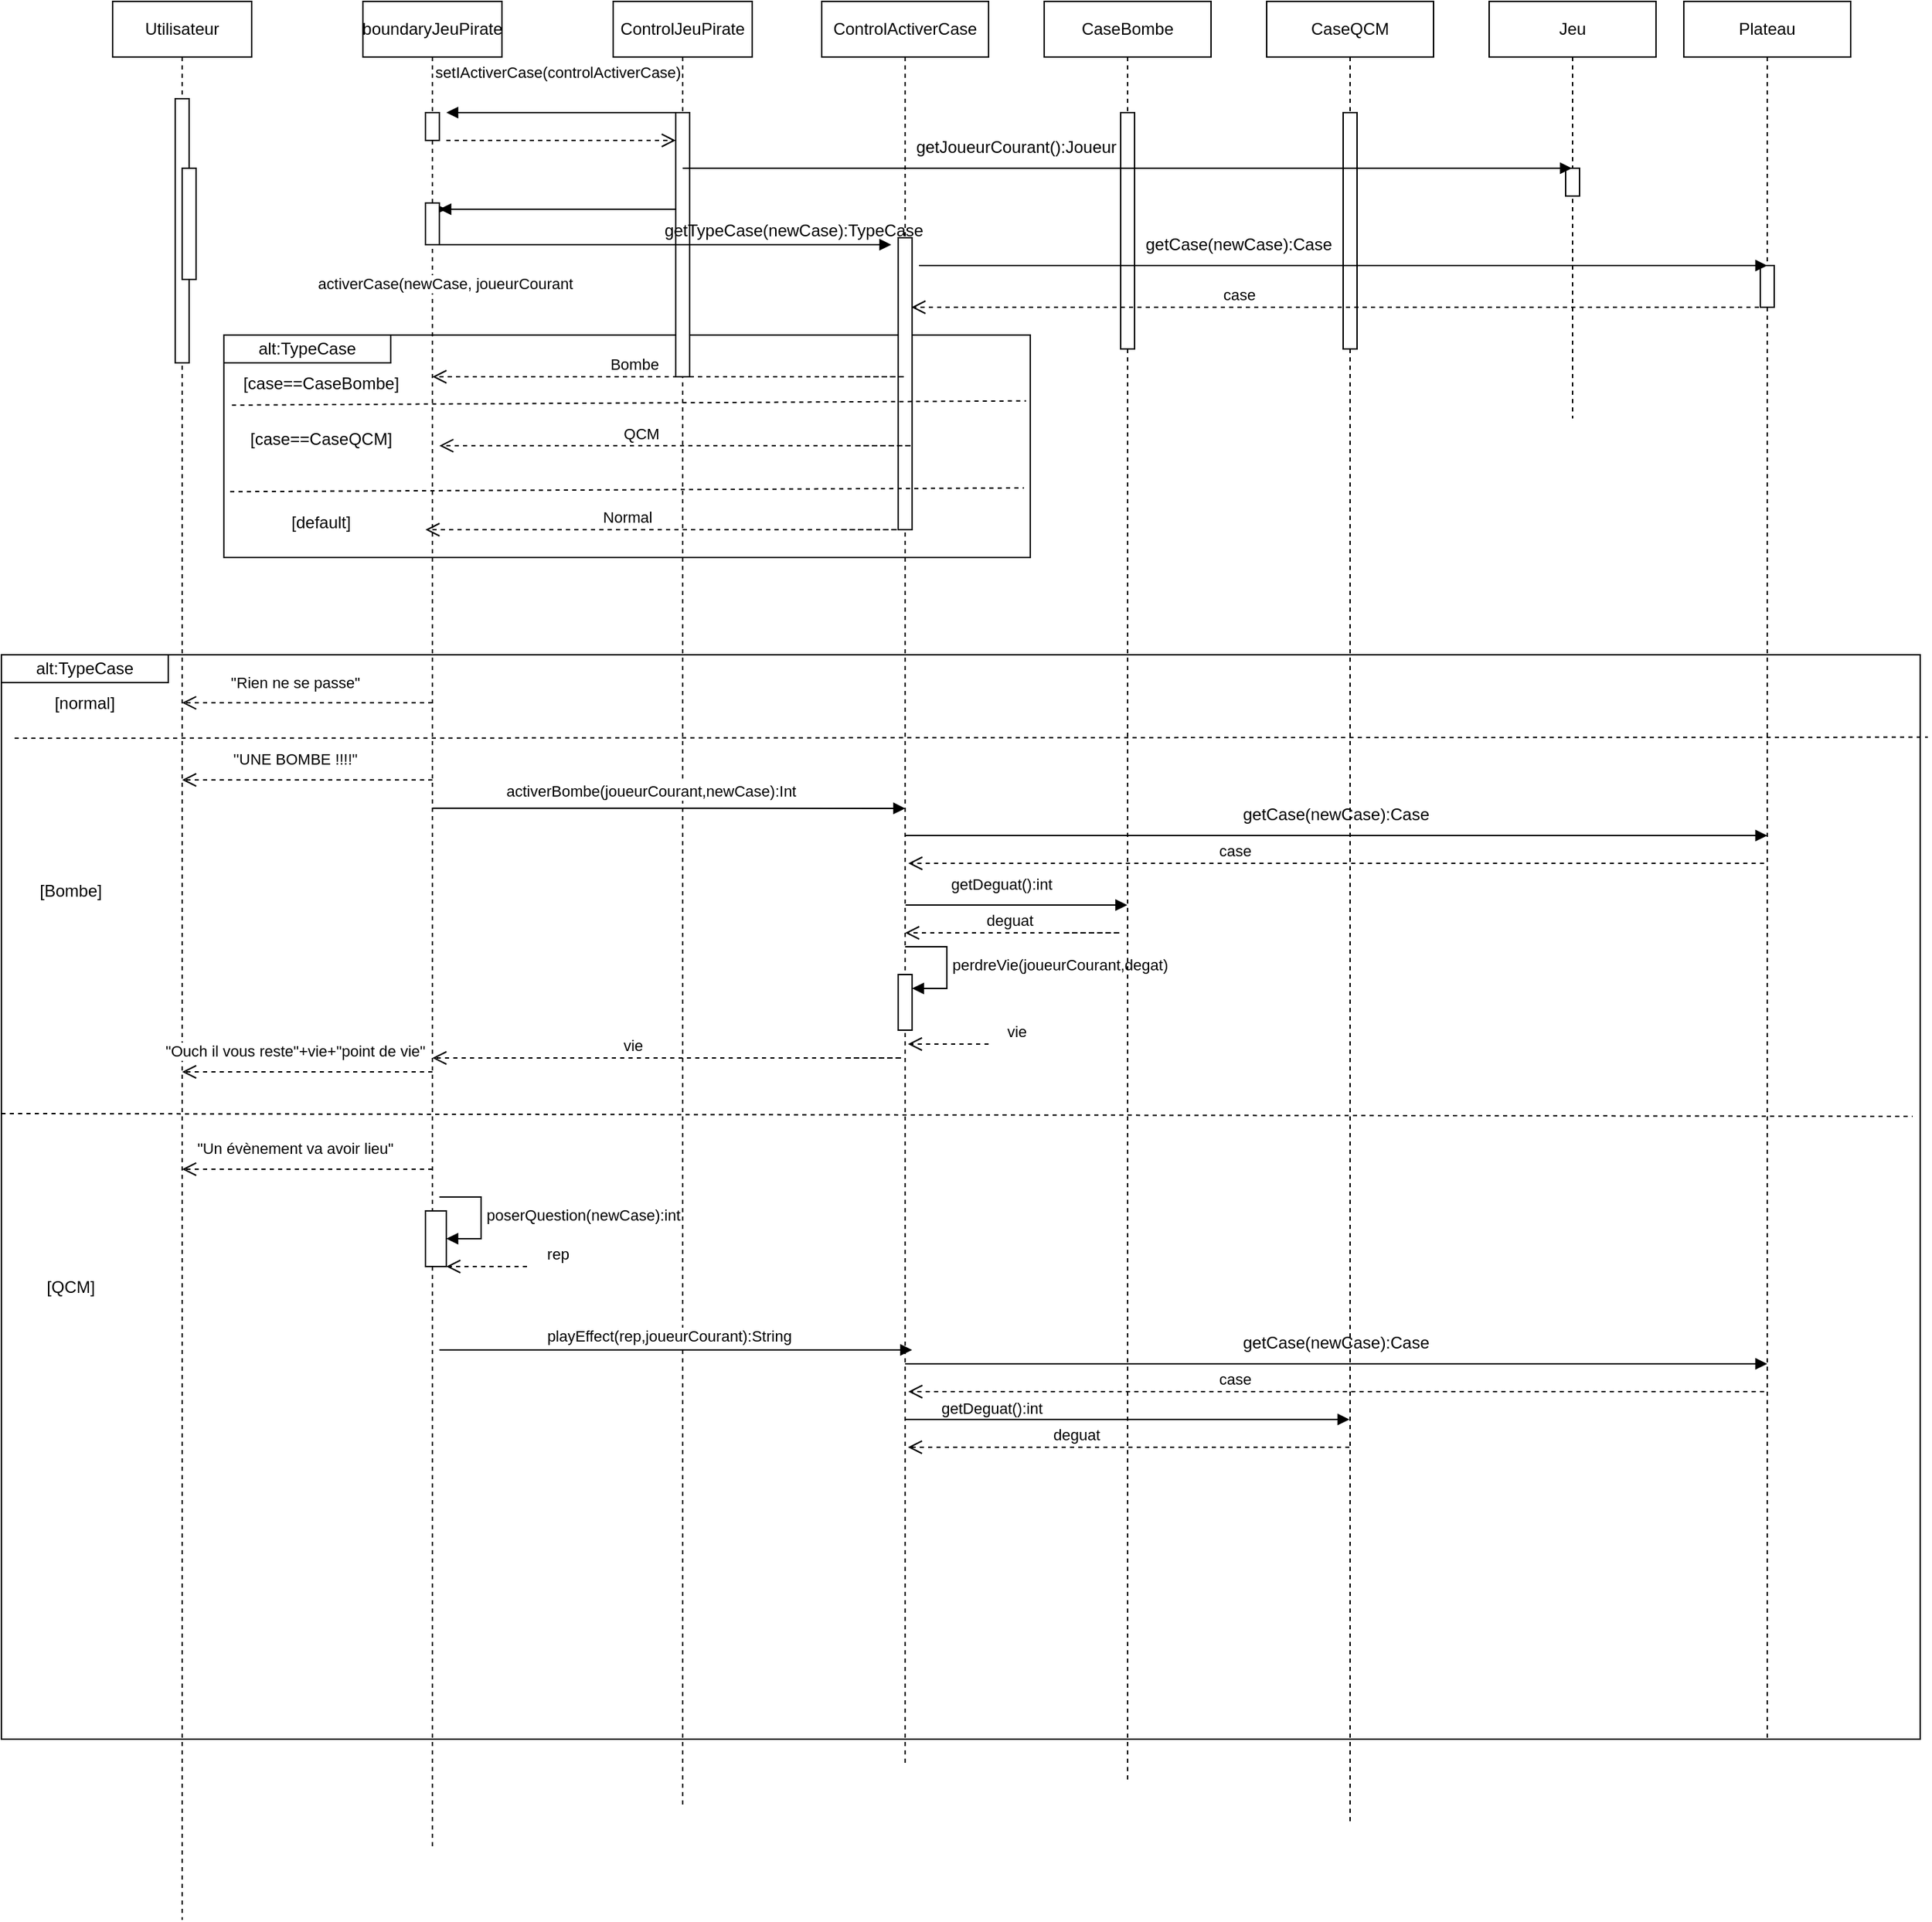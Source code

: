 <mxfile version="24.4.0" type="github">
  <diagram name="Page-1" id="2YBvvXClWsGukQMizWep">
    <mxGraphModel dx="2415" dy="1029" grid="1" gridSize="10" guides="1" tooltips="1" connect="1" arrows="1" fold="1" page="1" pageScale="1" pageWidth="850" pageHeight="1100" math="0" shadow="0">
      <root>
        <mxCell id="0" />
        <mxCell id="1" parent="0" />
        <mxCell id="gIplPo-mKjMu9mAkrgua-36" value="" style="verticalLabelPosition=bottom;verticalAlign=top;html=1;shape=mxgraph.basic.rect;fillColor2=none;strokeWidth=1;size=20;indent=5;fillColor=none;" vertex="1" parent="1">
          <mxGeometry x="-40" y="510" width="1380" height="780" as="geometry" />
        </mxCell>
        <mxCell id="gIplPo-mKjMu9mAkrgua-24" value="" style="verticalLabelPosition=bottom;verticalAlign=top;html=1;shape=mxgraph.basic.rect;fillColor2=none;strokeWidth=1;size=20;indent=5;fillColor=none;" vertex="1" parent="1">
          <mxGeometry x="120" y="280" width="580" height="160" as="geometry" />
        </mxCell>
        <mxCell id="aM9ryv3xv72pqoxQDRHE-1" value="Utilisateur" style="shape=umlLifeline;perimeter=lifelinePerimeter;whiteSpace=wrap;html=1;container=0;dropTarget=0;collapsible=0;recursiveResize=0;outlineConnect=0;portConstraint=eastwest;newEdgeStyle={&quot;edgeStyle&quot;:&quot;elbowEdgeStyle&quot;,&quot;elbow&quot;:&quot;vertical&quot;,&quot;curved&quot;:0,&quot;rounded&quot;:0};" parent="1" vertex="1">
          <mxGeometry x="40" y="40" width="100" height="1380" as="geometry" />
        </mxCell>
        <mxCell id="aM9ryv3xv72pqoxQDRHE-2" value="" style="html=1;points=[];perimeter=orthogonalPerimeter;outlineConnect=0;targetShapes=umlLifeline;portConstraint=eastwest;newEdgeStyle={&quot;edgeStyle&quot;:&quot;elbowEdgeStyle&quot;,&quot;elbow&quot;:&quot;vertical&quot;,&quot;curved&quot;:0,&quot;rounded&quot;:0};" parent="aM9ryv3xv72pqoxQDRHE-1" vertex="1">
          <mxGeometry x="45" y="70" width="10" height="190" as="geometry" />
        </mxCell>
        <mxCell id="aM9ryv3xv72pqoxQDRHE-4" value="" style="html=1;points=[];perimeter=orthogonalPerimeter;outlineConnect=0;targetShapes=umlLifeline;portConstraint=eastwest;newEdgeStyle={&quot;edgeStyle&quot;:&quot;elbowEdgeStyle&quot;,&quot;elbow&quot;:&quot;vertical&quot;,&quot;curved&quot;:0,&quot;rounded&quot;:0};" parent="aM9ryv3xv72pqoxQDRHE-1" vertex="1">
          <mxGeometry x="50" y="120" width="10" height="80" as="geometry" />
        </mxCell>
        <mxCell id="aM9ryv3xv72pqoxQDRHE-5" value="boundaryJeuPirate" style="shape=umlLifeline;perimeter=lifelinePerimeter;whiteSpace=wrap;html=1;container=0;dropTarget=0;collapsible=0;recursiveResize=0;outlineConnect=0;portConstraint=eastwest;newEdgeStyle={&quot;edgeStyle&quot;:&quot;elbowEdgeStyle&quot;,&quot;elbow&quot;:&quot;vertical&quot;,&quot;curved&quot;:0,&quot;rounded&quot;:0};" parent="1" vertex="1">
          <mxGeometry x="220" y="40" width="100" height="1330" as="geometry" />
        </mxCell>
        <mxCell id="aM9ryv3xv72pqoxQDRHE-6" value="" style="html=1;points=[];perimeter=orthogonalPerimeter;outlineConnect=0;targetShapes=umlLifeline;portConstraint=eastwest;newEdgeStyle={&quot;edgeStyle&quot;:&quot;elbowEdgeStyle&quot;,&quot;elbow&quot;:&quot;vertical&quot;,&quot;curved&quot;:0,&quot;rounded&quot;:0};" parent="aM9ryv3xv72pqoxQDRHE-5" vertex="1">
          <mxGeometry x="45" y="80" width="10" height="20" as="geometry" />
        </mxCell>
        <mxCell id="gIplPo-mKjMu9mAkrgua-78" value="" style="html=1;points=[[0,0,0,0,5],[0,1,0,0,-5],[1,0,0,0,5],[1,1,0,0,-5]];perimeter=orthogonalPerimeter;outlineConnect=0;targetShapes=umlLifeline;portConstraint=eastwest;newEdgeStyle={&quot;curved&quot;:0,&quot;rounded&quot;:0};" vertex="1" parent="aM9ryv3xv72pqoxQDRHE-5">
          <mxGeometry x="45" y="870" width="15" height="40" as="geometry" />
        </mxCell>
        <mxCell id="aM9ryv3xv72pqoxQDRHE-9" value="setIActiverCase(controlActiverCase)" style="html=1;verticalAlign=bottom;endArrow=block;edgeStyle=elbowEdgeStyle;elbow=vertical;curved=0;rounded=0;" parent="1" edge="1">
          <mxGeometry x="0.03" y="-20" relative="1" as="geometry">
            <mxPoint x="445" y="120" as="sourcePoint" />
            <Array as="points">
              <mxPoint x="370" y="120" />
            </Array>
            <mxPoint x="280" y="120" as="targetPoint" />
            <mxPoint as="offset" />
          </mxGeometry>
        </mxCell>
        <mxCell id="aM9ryv3xv72pqoxQDRHE-10" value="" style="html=1;verticalAlign=bottom;endArrow=open;dashed=1;endSize=8;edgeStyle=elbowEdgeStyle;elbow=vertical;curved=0;rounded=0;" parent="1" edge="1">
          <mxGeometry relative="1" as="geometry">
            <mxPoint x="445" y="140" as="targetPoint" />
            <Array as="points">
              <mxPoint x="360" y="140" />
            </Array>
            <mxPoint x="280" y="140" as="sourcePoint" />
          </mxGeometry>
        </mxCell>
        <mxCell id="gIplPo-mKjMu9mAkrgua-1" value="ControlJeuPirate" style="shape=umlLifeline;perimeter=lifelinePerimeter;whiteSpace=wrap;html=1;container=0;dropTarget=0;collapsible=0;recursiveResize=0;outlineConnect=0;portConstraint=eastwest;newEdgeStyle={&quot;edgeStyle&quot;:&quot;elbowEdgeStyle&quot;,&quot;elbow&quot;:&quot;vertical&quot;,&quot;curved&quot;:0,&quot;rounded&quot;:0};" vertex="1" parent="1">
          <mxGeometry x="400" y="40" width="100" height="1300" as="geometry" />
        </mxCell>
        <mxCell id="gIplPo-mKjMu9mAkrgua-2" value="" style="html=1;points=[];perimeter=orthogonalPerimeter;outlineConnect=0;targetShapes=umlLifeline;portConstraint=eastwest;newEdgeStyle={&quot;edgeStyle&quot;:&quot;elbowEdgeStyle&quot;,&quot;elbow&quot;:&quot;vertical&quot;,&quot;curved&quot;:0,&quot;rounded&quot;:0};" vertex="1" parent="gIplPo-mKjMu9mAkrgua-1">
          <mxGeometry x="45" y="80" width="10" height="190" as="geometry" />
        </mxCell>
        <mxCell id="gIplPo-mKjMu9mAkrgua-3" value="ControlActiverCase" style="shape=umlLifeline;perimeter=lifelinePerimeter;whiteSpace=wrap;html=1;container=0;dropTarget=0;collapsible=0;recursiveResize=0;outlineConnect=0;portConstraint=eastwest;newEdgeStyle={&quot;edgeStyle&quot;:&quot;elbowEdgeStyle&quot;,&quot;elbow&quot;:&quot;vertical&quot;,&quot;curved&quot;:0,&quot;rounded&quot;:0};" vertex="1" parent="1">
          <mxGeometry x="550" y="40" width="120" height="1270" as="geometry" />
        </mxCell>
        <mxCell id="gIplPo-mKjMu9mAkrgua-4" value="" style="html=1;points=[];perimeter=orthogonalPerimeter;outlineConnect=0;targetShapes=umlLifeline;portConstraint=eastwest;newEdgeStyle={&quot;edgeStyle&quot;:&quot;elbowEdgeStyle&quot;,&quot;elbow&quot;:&quot;vertical&quot;,&quot;curved&quot;:0,&quot;rounded&quot;:0};" vertex="1" parent="gIplPo-mKjMu9mAkrgua-3">
          <mxGeometry x="55" y="170" width="10" height="210" as="geometry" />
        </mxCell>
        <mxCell id="gIplPo-mKjMu9mAkrgua-62" value="" style="html=1;points=[[0,0,0,0,5],[0,1,0,0,-5],[1,0,0,0,5],[1,1,0,0,-5]];perimeter=orthogonalPerimeter;outlineConnect=0;targetShapes=umlLifeline;portConstraint=eastwest;newEdgeStyle={&quot;curved&quot;:0,&quot;rounded&quot;:0};" vertex="1" parent="gIplPo-mKjMu9mAkrgua-3">
          <mxGeometry x="55" y="700" width="10" height="40" as="geometry" />
        </mxCell>
        <mxCell id="gIplPo-mKjMu9mAkrgua-63" value="perdreVie(joueurCourant,degat)" style="html=1;align=left;spacingLeft=2;endArrow=block;rounded=0;edgeStyle=orthogonalEdgeStyle;curved=0;rounded=0;" edge="1" target="gIplPo-mKjMu9mAkrgua-62" parent="gIplPo-mKjMu9mAkrgua-3">
          <mxGeometry relative="1" as="geometry">
            <mxPoint x="60" y="680" as="sourcePoint" />
            <Array as="points">
              <mxPoint x="90" y="710" />
            </Array>
          </mxGeometry>
        </mxCell>
        <mxCell id="gIplPo-mKjMu9mAkrgua-5" value="CaseBombe" style="shape=umlLifeline;perimeter=lifelinePerimeter;whiteSpace=wrap;html=1;container=0;dropTarget=0;collapsible=0;recursiveResize=0;outlineConnect=0;portConstraint=eastwest;newEdgeStyle={&quot;edgeStyle&quot;:&quot;elbowEdgeStyle&quot;,&quot;elbow&quot;:&quot;vertical&quot;,&quot;curved&quot;:0,&quot;rounded&quot;:0};" vertex="1" parent="1">
          <mxGeometry x="710" y="40" width="120" height="1280" as="geometry" />
        </mxCell>
        <mxCell id="gIplPo-mKjMu9mAkrgua-6" value="" style="html=1;points=[];perimeter=orthogonalPerimeter;outlineConnect=0;targetShapes=umlLifeline;portConstraint=eastwest;newEdgeStyle={&quot;edgeStyle&quot;:&quot;elbowEdgeStyle&quot;,&quot;elbow&quot;:&quot;vertical&quot;,&quot;curved&quot;:0,&quot;rounded&quot;:0};" vertex="1" parent="gIplPo-mKjMu9mAkrgua-5">
          <mxGeometry x="55" y="80" width="10" height="170" as="geometry" />
        </mxCell>
        <mxCell id="gIplPo-mKjMu9mAkrgua-7" value="CaseQCM" style="shape=umlLifeline;perimeter=lifelinePerimeter;whiteSpace=wrap;html=1;container=0;dropTarget=0;collapsible=0;recursiveResize=0;outlineConnect=0;portConstraint=eastwest;newEdgeStyle={&quot;edgeStyle&quot;:&quot;elbowEdgeStyle&quot;,&quot;elbow&quot;:&quot;vertical&quot;,&quot;curved&quot;:0,&quot;rounded&quot;:0};" vertex="1" parent="1">
          <mxGeometry x="870" y="40" width="120" height="1310" as="geometry" />
        </mxCell>
        <mxCell id="gIplPo-mKjMu9mAkrgua-8" value="" style="html=1;points=[];perimeter=orthogonalPerimeter;outlineConnect=0;targetShapes=umlLifeline;portConstraint=eastwest;newEdgeStyle={&quot;edgeStyle&quot;:&quot;elbowEdgeStyle&quot;,&quot;elbow&quot;:&quot;vertical&quot;,&quot;curved&quot;:0,&quot;rounded&quot;:0};" vertex="1" parent="gIplPo-mKjMu9mAkrgua-7">
          <mxGeometry x="55" y="80" width="10" height="170" as="geometry" />
        </mxCell>
        <mxCell id="gIplPo-mKjMu9mAkrgua-9" value="Jeu" style="shape=umlLifeline;perimeter=lifelinePerimeter;whiteSpace=wrap;html=1;container=0;dropTarget=0;collapsible=0;recursiveResize=0;outlineConnect=0;portConstraint=eastwest;newEdgeStyle={&quot;edgeStyle&quot;:&quot;elbowEdgeStyle&quot;,&quot;elbow&quot;:&quot;vertical&quot;,&quot;curved&quot;:0,&quot;rounded&quot;:0};" vertex="1" parent="1">
          <mxGeometry x="1030" y="40" width="120" height="300" as="geometry" />
        </mxCell>
        <mxCell id="gIplPo-mKjMu9mAkrgua-10" value="" style="html=1;points=[];perimeter=orthogonalPerimeter;outlineConnect=0;targetShapes=umlLifeline;portConstraint=eastwest;newEdgeStyle={&quot;edgeStyle&quot;:&quot;elbowEdgeStyle&quot;,&quot;elbow&quot;:&quot;vertical&quot;,&quot;curved&quot;:0,&quot;rounded&quot;:0};" vertex="1" parent="gIplPo-mKjMu9mAkrgua-9">
          <mxGeometry x="55" y="120" width="10" height="20" as="geometry" />
        </mxCell>
        <mxCell id="aM9ryv3xv72pqoxQDRHE-7" value="" style="html=1;verticalAlign=bottom;endArrow=block;edgeStyle=elbowEdgeStyle;elbow=vertical;curved=0;rounded=0;" parent="1" target="gIplPo-mKjMu9mAkrgua-9" edge="1">
          <mxGeometry x="0.001" relative="1" as="geometry">
            <mxPoint x="450" y="160" as="sourcePoint" />
            <Array as="points">
              <mxPoint x="535" y="160" />
            </Array>
            <mxPoint x="620" y="160" as="targetPoint" />
            <mxPoint as="offset" />
          </mxGeometry>
        </mxCell>
        <mxCell id="gIplPo-mKjMu9mAkrgua-11" value="getJoueurCourant():Joueur" style="text;strokeColor=none;align=center;fillColor=none;html=1;verticalAlign=middle;whiteSpace=wrap;rounded=0;" vertex="1" parent="1">
          <mxGeometry x="660" y="130" width="60" height="30" as="geometry" />
        </mxCell>
        <mxCell id="gIplPo-mKjMu9mAkrgua-12" value="activerCase(newCase, joueurCourant" style="html=1;verticalAlign=bottom;endArrow=block;edgeStyle=elbowEdgeStyle;elbow=vertical;curved=0;rounded=0;" edge="1" parent="1" source="gIplPo-mKjMu9mAkrgua-13">
          <mxGeometry x="1" y="-71" relative="1" as="geometry">
            <mxPoint x="445" y="189.5" as="sourcePoint" />
            <Array as="points" />
            <mxPoint x="280" y="189.5" as="targetPoint" />
            <mxPoint x="-1" y="-9" as="offset" />
          </mxGeometry>
        </mxCell>
        <mxCell id="gIplPo-mKjMu9mAkrgua-14" value="" style="html=1;verticalAlign=bottom;endArrow=block;edgeStyle=elbowEdgeStyle;elbow=vertical;curved=0;rounded=0;" edge="1" parent="1" target="gIplPo-mKjMu9mAkrgua-13">
          <mxGeometry x="-0.091" y="-9" relative="1" as="geometry">
            <mxPoint x="445" y="189.5" as="sourcePoint" />
            <Array as="points">
              <mxPoint x="370" y="189.5" />
            </Array>
            <mxPoint x="280" y="189.5" as="targetPoint" />
            <mxPoint as="offset" />
          </mxGeometry>
        </mxCell>
        <mxCell id="gIplPo-mKjMu9mAkrgua-13" value="" style="html=1;points=[];perimeter=orthogonalPerimeter;outlineConnect=0;targetShapes=umlLifeline;portConstraint=eastwest;newEdgeStyle={&quot;edgeStyle&quot;:&quot;elbowEdgeStyle&quot;,&quot;elbow&quot;:&quot;vertical&quot;,&quot;curved&quot;:0,&quot;rounded&quot;:0};" vertex="1" parent="1">
          <mxGeometry x="265" y="185" width="10" height="30" as="geometry" />
        </mxCell>
        <mxCell id="gIplPo-mKjMu9mAkrgua-15" value="" style="html=1;verticalAlign=bottom;endArrow=block;edgeStyle=elbowEdgeStyle;elbow=vertical;curved=0;rounded=0;" edge="1" parent="1">
          <mxGeometry x="0.001" relative="1" as="geometry">
            <mxPoint x="275" y="215" as="sourcePoint" />
            <Array as="points">
              <mxPoint x="360" y="215" />
            </Array>
            <mxPoint x="600" y="215.5" as="targetPoint" />
            <mxPoint as="offset" />
          </mxGeometry>
        </mxCell>
        <mxCell id="gIplPo-mKjMu9mAkrgua-16" value="getTypeCase(newCase):TypeCase" style="text;strokeColor=none;align=center;fillColor=none;html=1;verticalAlign=middle;whiteSpace=wrap;rounded=0;" vertex="1" parent="1">
          <mxGeometry x="500" y="190" width="60" height="30" as="geometry" />
        </mxCell>
        <mxCell id="gIplPo-mKjMu9mAkrgua-18" value="Plateau" style="shape=umlLifeline;perimeter=lifelinePerimeter;whiteSpace=wrap;html=1;container=0;dropTarget=0;collapsible=0;recursiveResize=0;outlineConnect=0;portConstraint=eastwest;newEdgeStyle={&quot;edgeStyle&quot;:&quot;elbowEdgeStyle&quot;,&quot;elbow&quot;:&quot;vertical&quot;,&quot;curved&quot;:0,&quot;rounded&quot;:0};" vertex="1" parent="1">
          <mxGeometry x="1170" y="40" width="120" height="1250" as="geometry" />
        </mxCell>
        <mxCell id="gIplPo-mKjMu9mAkrgua-19" value="" style="html=1;points=[];perimeter=orthogonalPerimeter;outlineConnect=0;targetShapes=umlLifeline;portConstraint=eastwest;newEdgeStyle={&quot;edgeStyle&quot;:&quot;elbowEdgeStyle&quot;,&quot;elbow&quot;:&quot;vertical&quot;,&quot;curved&quot;:0,&quot;rounded&quot;:0};" vertex="1" parent="gIplPo-mKjMu9mAkrgua-18">
          <mxGeometry x="55" y="190" width="10" height="30" as="geometry" />
        </mxCell>
        <mxCell id="gIplPo-mKjMu9mAkrgua-20" value="" style="html=1;verticalAlign=bottom;endArrow=block;edgeStyle=elbowEdgeStyle;elbow=vertical;curved=0;rounded=0;" edge="1" parent="1">
          <mxGeometry x="0.001" relative="1" as="geometry">
            <mxPoint x="620" y="230" as="sourcePoint" />
            <Array as="points">
              <mxPoint x="705" y="230" />
            </Array>
            <mxPoint x="1230" y="230" as="targetPoint" />
            <mxPoint as="offset" />
          </mxGeometry>
        </mxCell>
        <mxCell id="gIplPo-mKjMu9mAkrgua-21" value="getCase(newCase):Case" style="text;strokeColor=none;align=center;fillColor=none;html=1;verticalAlign=middle;whiteSpace=wrap;rounded=0;" vertex="1" parent="1">
          <mxGeometry x="820" y="200" width="60" height="30" as="geometry" />
        </mxCell>
        <mxCell id="gIplPo-mKjMu9mAkrgua-22" value="case" style="html=1;verticalAlign=bottom;endArrow=open;dashed=1;endSize=8;edgeStyle=elbowEdgeStyle;elbow=vertical;curved=0;rounded=0;" edge="1" parent="1">
          <mxGeometry x="0.237" relative="1" as="geometry">
            <mxPoint x="614.5" y="260" as="targetPoint" />
            <Array as="points">
              <mxPoint x="1170.5" y="260" />
            </Array>
            <mxPoint x="1230" y="260" as="sourcePoint" />
            <mxPoint as="offset" />
          </mxGeometry>
        </mxCell>
        <mxCell id="gIplPo-mKjMu9mAkrgua-25" value="" style="endArrow=none;dashed=1;html=1;rounded=0;entryX=0.996;entryY=0.296;entryDx=0;entryDy=0;entryPerimeter=0;exitX=0.01;exitY=0.315;exitDx=0;exitDy=0;exitPerimeter=0;" edge="1" parent="1" source="gIplPo-mKjMu9mAkrgua-24">
          <mxGeometry width="50" height="50" relative="1" as="geometry">
            <mxPoint x="193.06" y="327.36" as="sourcePoint" />
            <mxPoint x="696.94" y="327.36" as="targetPoint" />
          </mxGeometry>
        </mxCell>
        <mxCell id="gIplPo-mKjMu9mAkrgua-26" value="" style="endArrow=none;dashed=1;html=1;rounded=0;entryX=1.004;entryY=0.076;entryDx=0;entryDy=0;entryPerimeter=0;exitX=0.006;exitY=0.683;exitDx=0;exitDy=0;exitPerimeter=0;" edge="1" parent="1" target="gIplPo-mKjMu9mAkrgua-36">
          <mxGeometry width="50" height="50" relative="1" as="geometry">
            <mxPoint x="-30.52" y="570" as="sourcePoint" />
            <mxPoint x="540" y="570.72" as="targetPoint" />
          </mxGeometry>
        </mxCell>
        <mxCell id="gIplPo-mKjMu9mAkrgua-27" value="Bombe" style="html=1;verticalAlign=bottom;endArrow=open;dashed=1;endSize=8;edgeStyle=elbowEdgeStyle;elbow=vertical;curved=0;rounded=0;" edge="1" parent="1">
          <mxGeometry x="0.237" relative="1" as="geometry">
            <mxPoint x="270" y="310" as="targetPoint" />
            <Array as="points">
              <mxPoint x="610" y="310" />
            </Array>
            <mxPoint x="570" y="310" as="sourcePoint" />
            <mxPoint as="offset" />
          </mxGeometry>
        </mxCell>
        <mxCell id="gIplPo-mKjMu9mAkrgua-28" value="QCM" style="html=1;verticalAlign=bottom;endArrow=open;dashed=1;endSize=8;edgeStyle=elbowEdgeStyle;elbow=vertical;curved=0;rounded=0;" edge="1" parent="1">
          <mxGeometry x="0.237" relative="1" as="geometry">
            <mxPoint x="275" y="359.58" as="targetPoint" />
            <Array as="points">
              <mxPoint x="615" y="359.58" />
            </Array>
            <mxPoint x="575" y="359.58" as="sourcePoint" />
            <mxPoint as="offset" />
          </mxGeometry>
        </mxCell>
        <mxCell id="gIplPo-mKjMu9mAkrgua-29" value="Normal" style="html=1;verticalAlign=bottom;endArrow=open;dashed=1;endSize=8;edgeStyle=elbowEdgeStyle;elbow=vertical;curved=0;rounded=0;" edge="1" parent="1">
          <mxGeometry x="0.237" relative="1" as="geometry">
            <mxPoint x="265" y="420" as="targetPoint" />
            <Array as="points">
              <mxPoint x="605" y="420" />
            </Array>
            <mxPoint x="565" y="420" as="sourcePoint" />
            <mxPoint as="offset" />
          </mxGeometry>
        </mxCell>
        <mxCell id="gIplPo-mKjMu9mAkrgua-30" value="alt:TypeCase" style="rounded=0;whiteSpace=wrap;html=1;fillColor=none;" vertex="1" parent="1">
          <mxGeometry x="-40" y="510" width="120" height="20" as="geometry" />
        </mxCell>
        <mxCell id="gIplPo-mKjMu9mAkrgua-31" value="[case==CaseBombe]" style="text;strokeColor=none;align=center;fillColor=none;html=1;verticalAlign=middle;whiteSpace=wrap;rounded=0;" vertex="1" parent="1">
          <mxGeometry x="160" y="300" width="60" height="30" as="geometry" />
        </mxCell>
        <mxCell id="gIplPo-mKjMu9mAkrgua-32" value="[case==CaseQCM]" style="text;strokeColor=none;align=center;fillColor=none;html=1;verticalAlign=middle;whiteSpace=wrap;rounded=0;" vertex="1" parent="1">
          <mxGeometry x="160" y="340" width="60" height="30" as="geometry" />
        </mxCell>
        <mxCell id="gIplPo-mKjMu9mAkrgua-34" value="[default]" style="text;strokeColor=none;align=center;fillColor=none;html=1;verticalAlign=middle;whiteSpace=wrap;rounded=0;" vertex="1" parent="1">
          <mxGeometry x="160" y="400" width="60" height="30" as="geometry" />
        </mxCell>
        <mxCell id="gIplPo-mKjMu9mAkrgua-37" value="alt:TypeCase" style="rounded=0;whiteSpace=wrap;html=1;fillColor=none;" vertex="1" parent="1">
          <mxGeometry x="120" y="280" width="120" height="20" as="geometry" />
        </mxCell>
        <mxCell id="gIplPo-mKjMu9mAkrgua-39" value="[normal]" style="text;strokeColor=none;align=center;fillColor=none;html=1;verticalAlign=middle;whiteSpace=wrap;rounded=0;" vertex="1" parent="1">
          <mxGeometry x="-10" y="530" width="60" height="30" as="geometry" />
        </mxCell>
        <mxCell id="gIplPo-mKjMu9mAkrgua-41" value="" style="html=1;verticalAlign=bottom;endArrow=open;dashed=1;endSize=8;edgeStyle=elbowEdgeStyle;elbow=horizontal;curved=0;rounded=0;" edge="1" parent="1">
          <mxGeometry x="0.237" relative="1" as="geometry">
            <mxPoint x="90" y="544.52" as="targetPoint" />
            <Array as="points" />
            <mxPoint x="270" y="544.52" as="sourcePoint" />
            <mxPoint as="offset" />
          </mxGeometry>
        </mxCell>
        <mxCell id="gIplPo-mKjMu9mAkrgua-42" value="&#39;&#39;Rien ne se passe&quot;" style="edgeLabel;html=1;align=center;verticalAlign=middle;resizable=0;points=[];" vertex="1" connectable="0" parent="gIplPo-mKjMu9mAkrgua-41">
          <mxGeometry x="0.102" y="-8" relative="1" as="geometry">
            <mxPoint y="-7" as="offset" />
          </mxGeometry>
        </mxCell>
        <mxCell id="gIplPo-mKjMu9mAkrgua-43" value="[Bombe]" style="text;strokeColor=none;align=center;fillColor=none;html=1;verticalAlign=middle;whiteSpace=wrap;rounded=0;" vertex="1" parent="1">
          <mxGeometry x="-20" y="665" width="60" height="30" as="geometry" />
        </mxCell>
        <mxCell id="gIplPo-mKjMu9mAkrgua-46" value="" style="html=1;verticalAlign=bottom;endArrow=open;dashed=1;endSize=8;edgeStyle=elbowEdgeStyle;elbow=horizontal;curved=0;rounded=0;" edge="1" parent="1">
          <mxGeometry x="0.237" relative="1" as="geometry">
            <mxPoint x="90" y="600" as="targetPoint" />
            <Array as="points" />
            <mxPoint x="270" y="600" as="sourcePoint" />
            <mxPoint as="offset" />
          </mxGeometry>
        </mxCell>
        <mxCell id="gIplPo-mKjMu9mAkrgua-47" value="&#39;&#39;UNE BOMBE !!!!&quot;" style="edgeLabel;html=1;align=center;verticalAlign=middle;resizable=0;points=[];" vertex="1" connectable="0" parent="gIplPo-mKjMu9mAkrgua-46">
          <mxGeometry x="0.102" y="-8" relative="1" as="geometry">
            <mxPoint y="-7" as="offset" />
          </mxGeometry>
        </mxCell>
        <mxCell id="gIplPo-mKjMu9mAkrgua-48" value="" style="html=1;verticalAlign=bottom;endArrow=block;edgeStyle=elbowEdgeStyle;elbow=vertical;curved=0;rounded=0;" edge="1" parent="1">
          <mxGeometry x="0.001" relative="1" as="geometry">
            <mxPoint x="270" y="620.33" as="sourcePoint" />
            <Array as="points" />
            <mxPoint x="610" y="620.33" as="targetPoint" />
            <mxPoint as="offset" />
          </mxGeometry>
        </mxCell>
        <mxCell id="gIplPo-mKjMu9mAkrgua-49" value="activerBombe(joueurCourant,newCase):Int" style="edgeLabel;html=1;align=center;verticalAlign=middle;resizable=0;points=[];" vertex="1" connectable="0" parent="1">
          <mxGeometry x="420.002" y="610" as="geometry">
            <mxPoint x="7" y="-2" as="offset" />
          </mxGeometry>
        </mxCell>
        <mxCell id="gIplPo-mKjMu9mAkrgua-50" value="" style="html=1;verticalAlign=bottom;endArrow=block;edgeStyle=elbowEdgeStyle;elbow=vertical;curved=0;rounded=0;" edge="1" parent="1">
          <mxGeometry x="0.001" relative="1" as="geometry">
            <mxPoint x="610" y="640" as="sourcePoint" />
            <Array as="points">
              <mxPoint x="695" y="640" />
            </Array>
            <mxPoint x="1230" y="640" as="targetPoint" />
            <mxPoint as="offset" />
          </mxGeometry>
        </mxCell>
        <mxCell id="gIplPo-mKjMu9mAkrgua-51" value="getCase(newCase):Case" style="text;strokeColor=none;align=center;fillColor=none;html=1;verticalAlign=middle;whiteSpace=wrap;rounded=0;" vertex="1" parent="1">
          <mxGeometry x="890" y="610" width="60" height="30" as="geometry" />
        </mxCell>
        <mxCell id="gIplPo-mKjMu9mAkrgua-52" value="case" style="html=1;verticalAlign=bottom;endArrow=open;dashed=1;endSize=8;edgeStyle=elbowEdgeStyle;elbow=vertical;curved=0;rounded=0;" edge="1" parent="1">
          <mxGeometry x="0.237" relative="1" as="geometry">
            <mxPoint x="612.25" y="660" as="targetPoint" />
            <Array as="points">
              <mxPoint x="1168.25" y="660" />
            </Array>
            <mxPoint x="1227.75" y="660" as="sourcePoint" />
            <mxPoint as="offset" />
          </mxGeometry>
        </mxCell>
        <mxCell id="gIplPo-mKjMu9mAkrgua-53" value="" style="html=1;verticalAlign=bottom;endArrow=block;edgeStyle=elbowEdgeStyle;elbow=vertical;curved=0;rounded=0;" edge="1" parent="1">
          <mxGeometry x="0.001" relative="1" as="geometry">
            <mxPoint x="610.25" y="690" as="sourcePoint" />
            <Array as="points">
              <mxPoint x="695.25" y="690" />
            </Array>
            <mxPoint x="769.75" y="690.0" as="targetPoint" />
            <mxPoint as="offset" />
          </mxGeometry>
        </mxCell>
        <mxCell id="gIplPo-mKjMu9mAkrgua-60" value="getDeguat():int" style="edgeLabel;html=1;align=center;verticalAlign=middle;resizable=0;points=[];" vertex="1" connectable="0" parent="1">
          <mxGeometry x="690" y="680.0" as="geometry">
            <mxPoint x="-11" y="-5" as="offset" />
          </mxGeometry>
        </mxCell>
        <mxCell id="gIplPo-mKjMu9mAkrgua-61" value="deguat" style="html=1;verticalAlign=bottom;endArrow=open;dashed=1;endSize=8;edgeStyle=elbowEdgeStyle;elbow=vertical;curved=0;rounded=0;" edge="1" parent="1" target="gIplPo-mKjMu9mAkrgua-3">
          <mxGeometry x="0.237" relative="1" as="geometry">
            <mxPoint x="425" y="710" as="targetPoint" />
            <Array as="points">
              <mxPoint x="765" y="710" />
            </Array>
            <mxPoint x="725" y="710" as="sourcePoint" />
            <mxPoint as="offset" />
          </mxGeometry>
        </mxCell>
        <mxCell id="gIplPo-mKjMu9mAkrgua-64" value="vie" style="html=1;verticalAlign=bottom;endArrow=open;dashed=1;endSize=8;edgeStyle=elbowEdgeStyle;elbow=vertical;curved=0;rounded=0;" edge="1" parent="1">
          <mxGeometry x="-1" y="20" relative="1" as="geometry">
            <mxPoint x="612" y="790" as="targetPoint" />
            <Array as="points" />
            <mxPoint x="670" y="790" as="sourcePoint" />
            <mxPoint x="20" y="-20" as="offset" />
          </mxGeometry>
        </mxCell>
        <mxCell id="gIplPo-mKjMu9mAkrgua-65" value="vie" style="html=1;verticalAlign=bottom;endArrow=open;dashed=1;endSize=8;edgeStyle=elbowEdgeStyle;elbow=vertical;curved=0;rounded=0;" edge="1" parent="1" target="aM9ryv3xv72pqoxQDRHE-5">
          <mxGeometry x="0.237" relative="1" as="geometry">
            <mxPoint x="452" y="800" as="targetPoint" />
            <Array as="points">
              <mxPoint x="608" y="800" />
            </Array>
            <mxPoint x="568" y="800" as="sourcePoint" />
            <mxPoint as="offset" />
          </mxGeometry>
        </mxCell>
        <mxCell id="gIplPo-mKjMu9mAkrgua-66" value="" style="html=1;verticalAlign=bottom;endArrow=open;dashed=1;endSize=8;edgeStyle=elbowEdgeStyle;elbow=horizontal;curved=0;rounded=0;" edge="1" parent="1">
          <mxGeometry x="0.237" relative="1" as="geometry">
            <mxPoint x="90" y="810" as="targetPoint" />
            <Array as="points" />
            <mxPoint x="270" y="810" as="sourcePoint" />
            <mxPoint as="offset" />
          </mxGeometry>
        </mxCell>
        <mxCell id="gIplPo-mKjMu9mAkrgua-67" value="&quot;Ouch il vous reste&quot;+vie+&quot;point de vie&quot;" style="edgeLabel;html=1;align=center;verticalAlign=middle;resizable=0;points=[];" vertex="1" connectable="0" parent="gIplPo-mKjMu9mAkrgua-66">
          <mxGeometry x="0.102" y="-8" relative="1" as="geometry">
            <mxPoint y="-7" as="offset" />
          </mxGeometry>
        </mxCell>
        <mxCell id="gIplPo-mKjMu9mAkrgua-68" value="" style="endArrow=none;dashed=1;html=1;rounded=0;entryX=1.003;entryY=0.104;entryDx=0;entryDy=0;entryPerimeter=0;exitX=0.006;exitY=0.683;exitDx=0;exitDy=0;exitPerimeter=0;" edge="1" parent="1">
          <mxGeometry width="50" height="50" relative="1" as="geometry">
            <mxPoint x="-40.0" y="840" as="sourcePoint" />
            <mxPoint x="1334.52" y="842" as="targetPoint" />
          </mxGeometry>
        </mxCell>
        <mxCell id="gIplPo-mKjMu9mAkrgua-69" value="" style="endArrow=none;dashed=1;html=1;rounded=0;entryX=0.996;entryY=0.296;entryDx=0;entryDy=0;entryPerimeter=0;exitX=0.01;exitY=0.315;exitDx=0;exitDy=0;exitPerimeter=0;" edge="1" parent="1">
          <mxGeometry width="50" height="50" relative="1" as="geometry">
            <mxPoint x="124.53" y="392.64" as="sourcePoint" />
            <mxPoint x="695.47" y="390.0" as="targetPoint" />
          </mxGeometry>
        </mxCell>
        <mxCell id="gIplPo-mKjMu9mAkrgua-70" value="[QCM]" style="text;strokeColor=none;align=center;fillColor=none;html=1;verticalAlign=middle;whiteSpace=wrap;rounded=0;" vertex="1" parent="1">
          <mxGeometry x="-20" y="950" width="60" height="30" as="geometry" />
        </mxCell>
        <mxCell id="gIplPo-mKjMu9mAkrgua-72" value="" style="html=1;verticalAlign=bottom;endArrow=open;dashed=1;endSize=8;edgeStyle=elbowEdgeStyle;elbow=horizontal;curved=0;rounded=0;" edge="1" parent="1">
          <mxGeometry x="0.237" relative="1" as="geometry">
            <mxPoint x="90" y="880" as="targetPoint" />
            <Array as="points">
              <mxPoint x="180" y="780" />
            </Array>
            <mxPoint x="270" y="880" as="sourcePoint" />
            <mxPoint as="offset" />
          </mxGeometry>
        </mxCell>
        <mxCell id="gIplPo-mKjMu9mAkrgua-73" value="&quot;Un évènement va avoir lieu&quot;" style="edgeLabel;html=1;align=center;verticalAlign=middle;resizable=0;points=[];" vertex="1" connectable="0" parent="gIplPo-mKjMu9mAkrgua-72">
          <mxGeometry x="0.102" y="-8" relative="1" as="geometry">
            <mxPoint y="-7" as="offset" />
          </mxGeometry>
        </mxCell>
        <mxCell id="gIplPo-mKjMu9mAkrgua-81" value="poserQuestion(newCase):int" style="html=1;align=left;spacingLeft=2;endArrow=block;rounded=0;edgeStyle=orthogonalEdgeStyle;curved=0;rounded=0;" edge="1" parent="1">
          <mxGeometry relative="1" as="geometry">
            <mxPoint x="275" y="900" as="sourcePoint" />
            <Array as="points">
              <mxPoint x="305" y="930" />
            </Array>
            <mxPoint x="280" y="930" as="targetPoint" />
          </mxGeometry>
        </mxCell>
        <mxCell id="gIplPo-mKjMu9mAkrgua-82" value="rep" style="html=1;verticalAlign=bottom;endArrow=open;dashed=1;endSize=8;edgeStyle=elbowEdgeStyle;elbow=vertical;curved=0;rounded=0;" edge="1" parent="1">
          <mxGeometry x="-1" y="-22" relative="1" as="geometry">
            <mxPoint x="280" y="950" as="targetPoint" />
            <Array as="points" />
            <mxPoint x="338" y="950" as="sourcePoint" />
            <mxPoint x="22" y="22" as="offset" />
          </mxGeometry>
        </mxCell>
        <mxCell id="gIplPo-mKjMu9mAkrgua-83" value="" style="html=1;verticalAlign=bottom;endArrow=block;edgeStyle=elbowEdgeStyle;elbow=vertical;curved=0;rounded=0;" edge="1" parent="1">
          <mxGeometry x="0.001" relative="1" as="geometry">
            <mxPoint x="275" y="1010" as="sourcePoint" />
            <Array as="points" />
            <mxPoint x="615" y="1010" as="targetPoint" />
            <mxPoint as="offset" />
          </mxGeometry>
        </mxCell>
        <mxCell id="gIplPo-mKjMu9mAkrgua-84" value="playEffect(rep,joueurCourant):String" style="edgeLabel;html=1;align=center;verticalAlign=middle;resizable=0;points=[];" vertex="1" connectable="0" parent="1">
          <mxGeometry x="440.003" y="1000" as="geometry" />
        </mxCell>
        <mxCell id="gIplPo-mKjMu9mAkrgua-94" value="" style="html=1;verticalAlign=bottom;endArrow=block;edgeStyle=elbowEdgeStyle;elbow=vertical;curved=0;rounded=0;" edge="1" parent="1">
          <mxGeometry x="0.001" relative="1" as="geometry">
            <mxPoint x="610" y="1020" as="sourcePoint" />
            <Array as="points">
              <mxPoint x="695" y="1020" />
            </Array>
            <mxPoint x="1230" y="1020" as="targetPoint" />
            <mxPoint as="offset" />
          </mxGeometry>
        </mxCell>
        <mxCell id="gIplPo-mKjMu9mAkrgua-95" value="getCase(newCase):Case" style="text;strokeColor=none;align=center;fillColor=none;html=1;verticalAlign=middle;whiteSpace=wrap;rounded=0;" vertex="1" parent="1">
          <mxGeometry x="890" y="990" width="60" height="30" as="geometry" />
        </mxCell>
        <mxCell id="gIplPo-mKjMu9mAkrgua-96" value="case" style="html=1;verticalAlign=bottom;endArrow=open;dashed=1;endSize=8;edgeStyle=elbowEdgeStyle;elbow=vertical;curved=0;rounded=0;" edge="1" parent="1">
          <mxGeometry x="0.237" relative="1" as="geometry">
            <mxPoint x="612.25" y="1040" as="targetPoint" />
            <Array as="points">
              <mxPoint x="1168.25" y="1040" />
            </Array>
            <mxPoint x="1227.75" y="1040" as="sourcePoint" />
            <mxPoint as="offset" />
          </mxGeometry>
        </mxCell>
        <mxCell id="gIplPo-mKjMu9mAkrgua-113" value="" style="html=1;verticalAlign=bottom;endArrow=block;edgeStyle=elbowEdgeStyle;elbow=vertical;curved=0;rounded=0;" edge="1" parent="1" target="gIplPo-mKjMu9mAkrgua-7">
          <mxGeometry x="0.001" relative="1" as="geometry">
            <mxPoint x="610.25" y="1060" as="sourcePoint" />
            <Array as="points">
              <mxPoint x="695.25" y="1060" />
            </Array>
            <mxPoint x="769.75" y="1060.0" as="targetPoint" />
            <mxPoint as="offset" />
          </mxGeometry>
        </mxCell>
        <mxCell id="gIplPo-mKjMu9mAkrgua-114" value="getDeguat():int" style="edgeLabel;html=1;align=center;verticalAlign=middle;resizable=0;points=[];" vertex="1" connectable="0" parent="1">
          <mxGeometry x="700" y="690.0" as="geometry">
            <mxPoint x="-28" y="362" as="offset" />
          </mxGeometry>
        </mxCell>
        <mxCell id="gIplPo-mKjMu9mAkrgua-115" value="deguat" style="html=1;verticalAlign=bottom;endArrow=open;dashed=1;endSize=8;edgeStyle=elbowEdgeStyle;elbow=vertical;curved=0;rounded=0;" edge="1" parent="1" source="gIplPo-mKjMu9mAkrgua-7">
          <mxGeometry x="0.237" relative="1" as="geometry">
            <mxPoint x="612" y="1080" as="targetPoint" />
            <Array as="points">
              <mxPoint x="768" y="1080" />
            </Array>
            <mxPoint x="728" y="1080" as="sourcePoint" />
            <mxPoint as="offset" />
          </mxGeometry>
        </mxCell>
      </root>
    </mxGraphModel>
  </diagram>
</mxfile>

